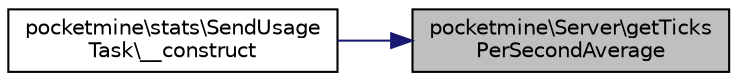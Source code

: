 digraph "pocketmine\Server\getTicksPerSecondAverage"
{
 // INTERACTIVE_SVG=YES
 // LATEX_PDF_SIZE
  edge [fontname="Helvetica",fontsize="10",labelfontname="Helvetica",labelfontsize="10"];
  node [fontname="Helvetica",fontsize="10",shape=record];
  rankdir="RL";
  Node1 [label="pocketmine\\Server\\getTicks\lPerSecondAverage",height=0.2,width=0.4,color="black", fillcolor="grey75", style="filled", fontcolor="black",tooltip=" "];
  Node1 -> Node2 [dir="back",color="midnightblue",fontsize="10",style="solid",fontname="Helvetica"];
  Node2 [label="pocketmine\\stats\\SendUsage\lTask\\__construct",height=0.2,width=0.4,color="black", fillcolor="white", style="filled",URL="$df/d2c/classpocketmine_1_1stats_1_1_send_usage_task.html#ad947e698302d120097b81c11169dfdb3",tooltip=" "];
}
